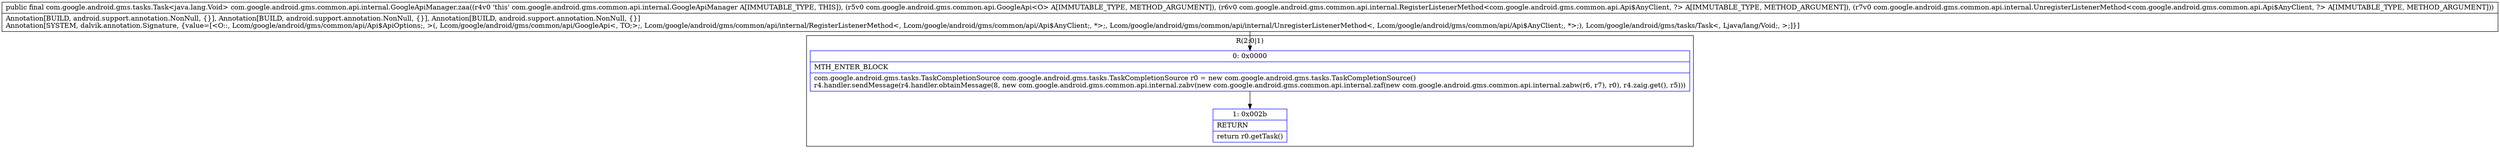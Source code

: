 digraph "CFG forcom.google.android.gms.common.api.internal.GoogleApiManager.zaa(Lcom\/google\/android\/gms\/common\/api\/GoogleApi;Lcom\/google\/android\/gms\/common\/api\/internal\/RegisterListenerMethod;Lcom\/google\/android\/gms\/common\/api\/internal\/UnregisterListenerMethod;)Lcom\/google\/android\/gms\/tasks\/Task;" {
subgraph cluster_Region_1100709273 {
label = "R(2:0|1)";
node [shape=record,color=blue];
Node_0 [shape=record,label="{0\:\ 0x0000|MTH_ENTER_BLOCK\l|com.google.android.gms.tasks.TaskCompletionSource com.google.android.gms.tasks.TaskCompletionSource r0 = new com.google.android.gms.tasks.TaskCompletionSource()\lr4.handler.sendMessage(r4.handler.obtainMessage(8, new com.google.android.gms.common.api.internal.zabv(new com.google.android.gms.common.api.internal.zaf(new com.google.android.gms.common.api.internal.zabw(r6, r7), r0), r4.zaig.get(), r5)))\l}"];
Node_1 [shape=record,label="{1\:\ 0x002b|RETURN\l|return r0.getTask()\l}"];
}
MethodNode[shape=record,label="{public final com.google.android.gms.tasks.Task\<java.lang.Void\> com.google.android.gms.common.api.internal.GoogleApiManager.zaa((r4v0 'this' com.google.android.gms.common.api.internal.GoogleApiManager A[IMMUTABLE_TYPE, THIS]), (r5v0 com.google.android.gms.common.api.GoogleApi\<O\> A[IMMUTABLE_TYPE, METHOD_ARGUMENT]), (r6v0 com.google.android.gms.common.api.internal.RegisterListenerMethod\<com.google.android.gms.common.api.Api$AnyClient, ?\> A[IMMUTABLE_TYPE, METHOD_ARGUMENT]), (r7v0 com.google.android.gms.common.api.internal.UnregisterListenerMethod\<com.google.android.gms.common.api.Api$AnyClient, ?\> A[IMMUTABLE_TYPE, METHOD_ARGUMENT]))  | Annotation[BUILD, android.support.annotation.NonNull, \{\}], Annotation[BUILD, android.support.annotation.NonNull, \{\}], Annotation[BUILD, android.support.annotation.NonNull, \{\}]\lAnnotation[SYSTEM, dalvik.annotation.Signature, \{value=[\<O::, Lcom\/google\/android\/gms\/common\/api\/Api$ApiOptions;, \>(, Lcom\/google\/android\/gms\/common\/api\/GoogleApi\<, TO;\>;, Lcom\/google\/android\/gms\/common\/api\/internal\/RegisterListenerMethod\<, Lcom\/google\/android\/gms\/common\/api\/Api$AnyClient;, *\>;, Lcom\/google\/android\/gms\/common\/api\/internal\/UnregisterListenerMethod\<, Lcom\/google\/android\/gms\/common\/api\/Api$AnyClient;, *\>;), Lcom\/google\/android\/gms\/tasks\/Task\<, Ljava\/lang\/Void;, \>;]\}]\l}"];
MethodNode -> Node_0;
Node_0 -> Node_1;
}

